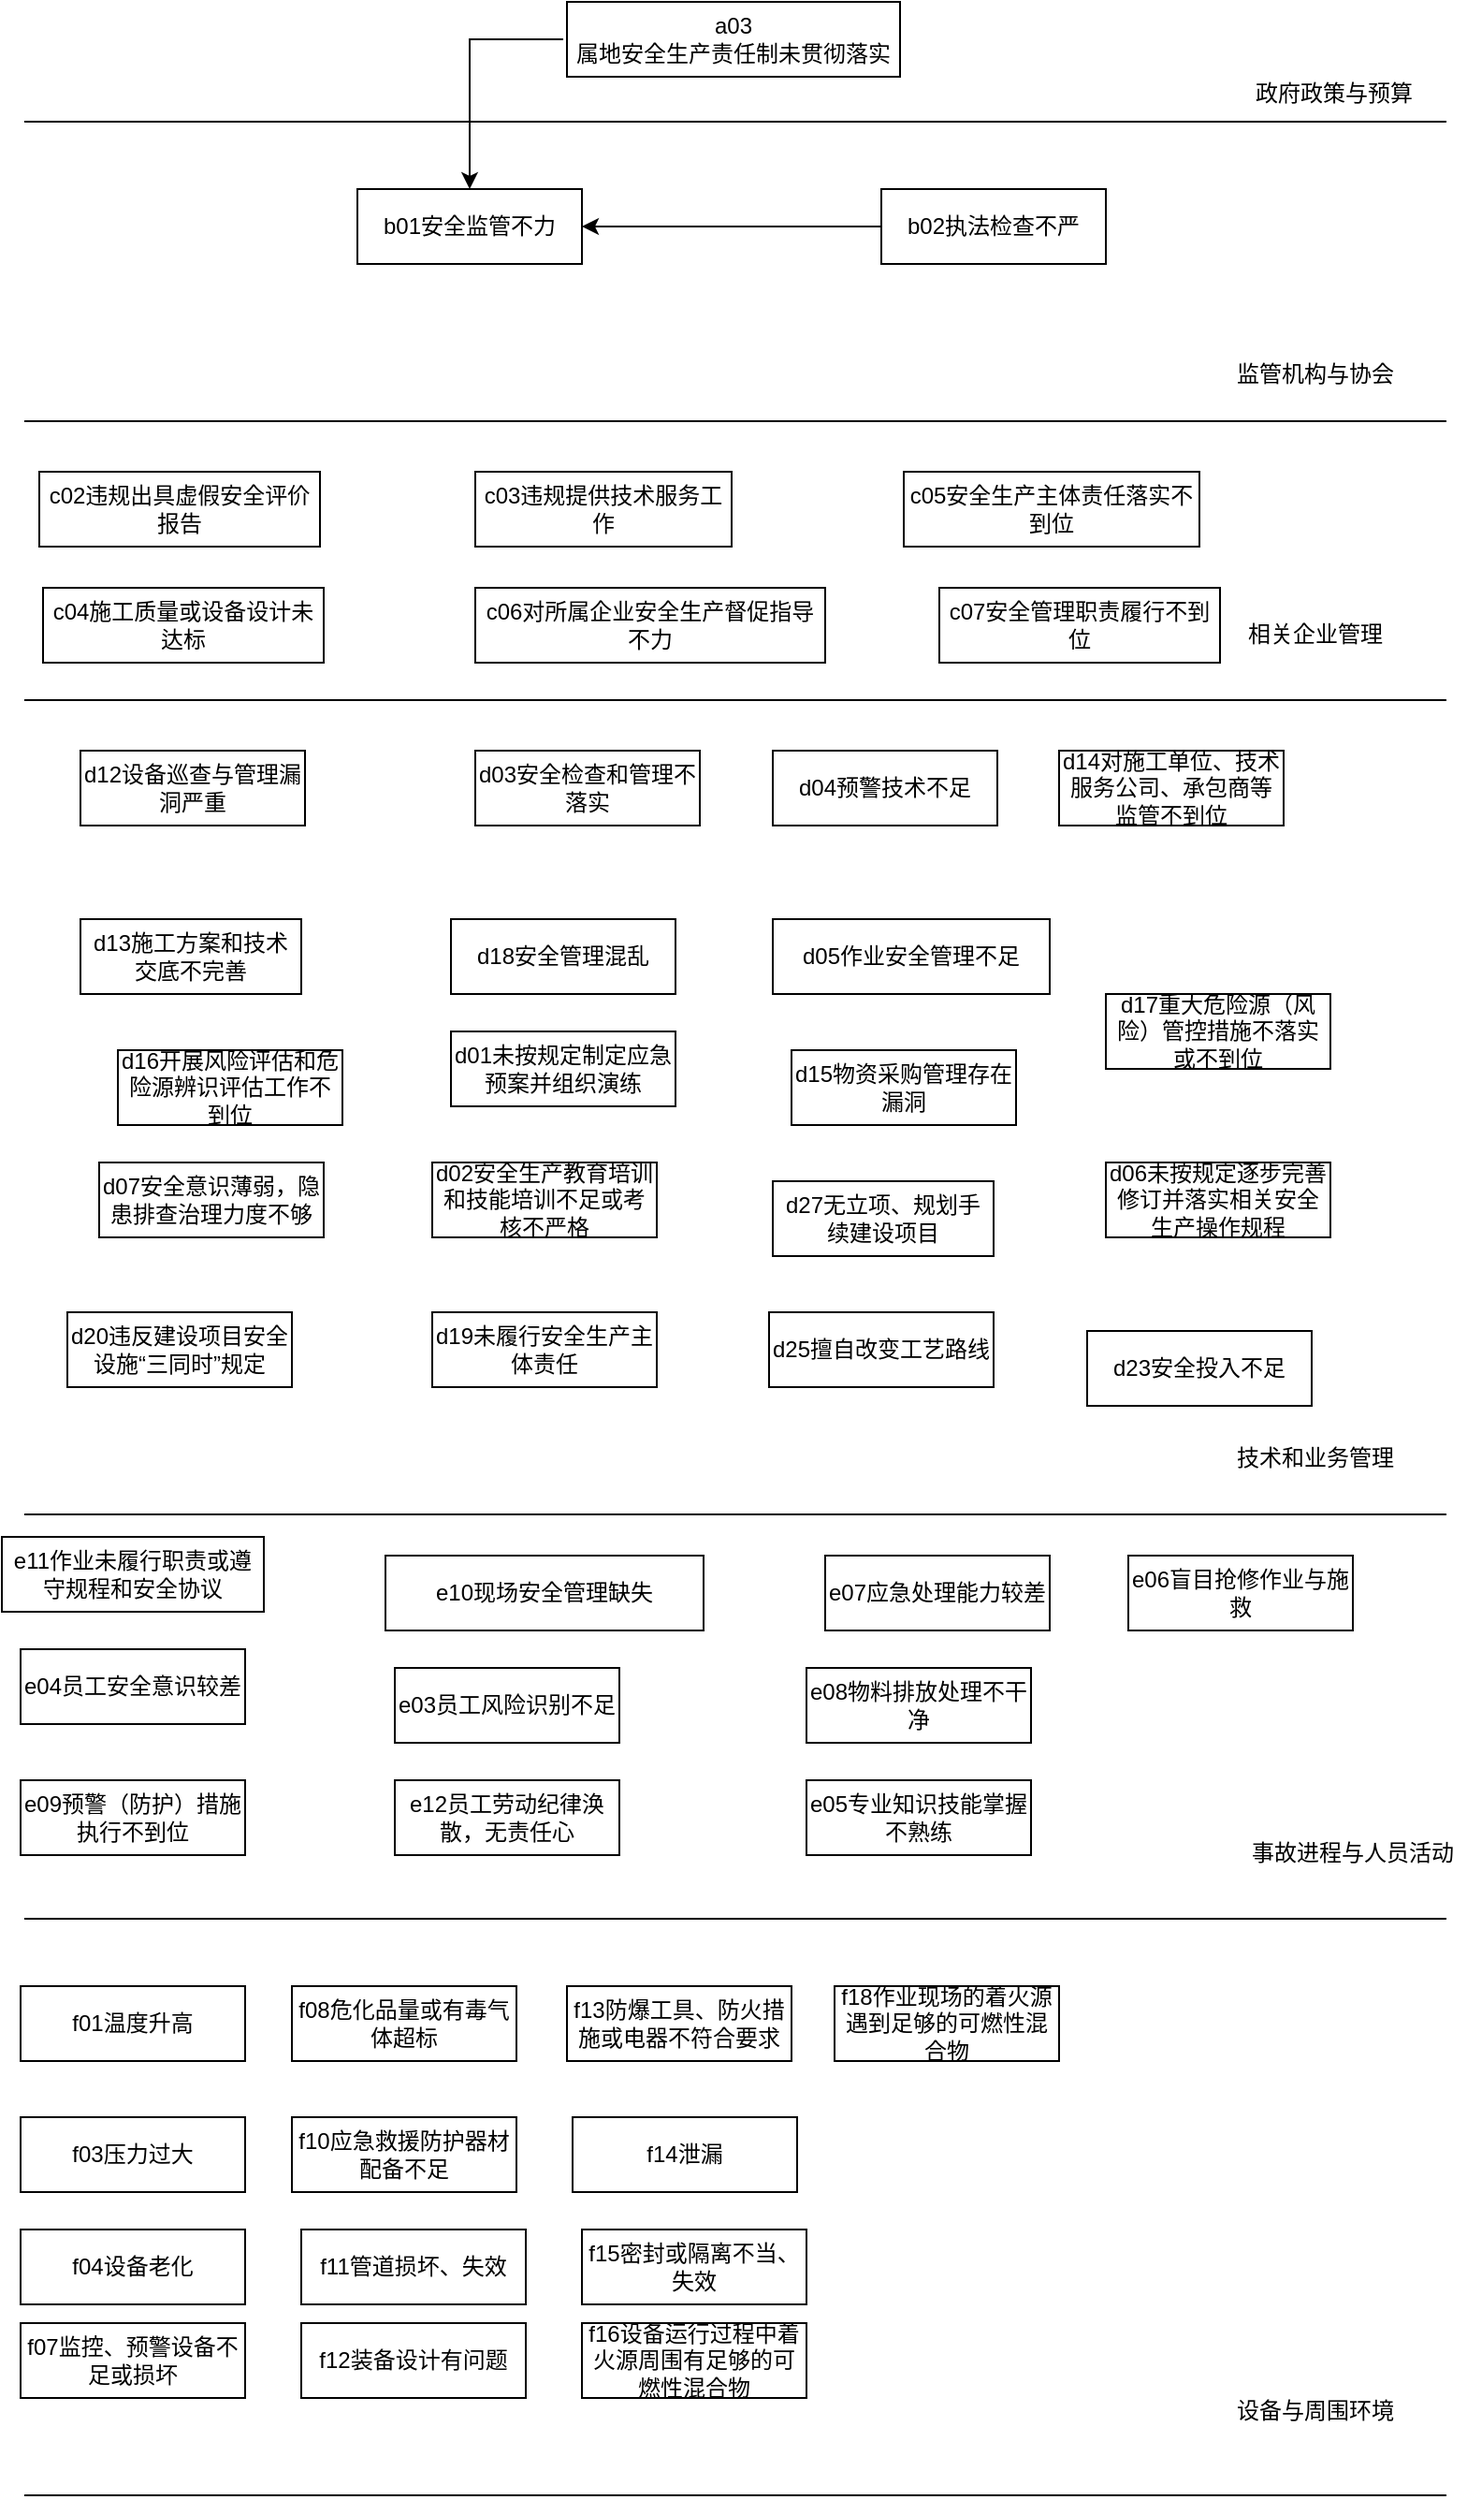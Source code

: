 <mxfile version="22.1.5" type="github">
  <diagram name="第 1 页" id="cSXOt_If06tRuQNw9_Id">
    <mxGraphModel dx="985" dy="551" grid="1" gridSize="10" guides="1" tooltips="1" connect="1" arrows="1" fold="1" page="1" pageScale="1" pageWidth="583" pageHeight="827" math="0" shadow="0">
      <root>
        <mxCell id="0" />
        <mxCell id="1" parent="0" />
        <mxCell id="D2HSwKxdKyaoGHdWPaQV-1" value="" style="endArrow=none;html=1;rounded=0;" parent="1" edge="1">
          <mxGeometry width="50" height="50" relative="1" as="geometry">
            <mxPoint x="202" y="244" as="sourcePoint" />
            <mxPoint x="962" y="244" as="targetPoint" />
          </mxGeometry>
        </mxCell>
        <mxCell id="D2HSwKxdKyaoGHdWPaQV-2" value="" style="endArrow=none;html=1;rounded=0;" parent="1" edge="1">
          <mxGeometry width="50" height="50" relative="1" as="geometry">
            <mxPoint x="202" y="404" as="sourcePoint" />
            <mxPoint x="962" y="404" as="targetPoint" />
          </mxGeometry>
        </mxCell>
        <mxCell id="D2HSwKxdKyaoGHdWPaQV-3" value="" style="endArrow=none;html=1;rounded=0;" parent="1" edge="1">
          <mxGeometry width="50" height="50" relative="1" as="geometry">
            <mxPoint x="202" y="553" as="sourcePoint" />
            <mxPoint x="962" y="553" as="targetPoint" />
          </mxGeometry>
        </mxCell>
        <mxCell id="D2HSwKxdKyaoGHdWPaQV-4" value="" style="endArrow=none;html=1;rounded=0;" parent="1" edge="1">
          <mxGeometry width="50" height="50" relative="1" as="geometry">
            <mxPoint x="202" y="988" as="sourcePoint" />
            <mxPoint x="962" y="988" as="targetPoint" />
          </mxGeometry>
        </mxCell>
        <mxCell id="D2HSwKxdKyaoGHdWPaQV-5" value="" style="endArrow=none;html=1;rounded=0;" parent="1" edge="1">
          <mxGeometry width="50" height="50" relative="1" as="geometry">
            <mxPoint x="202" y="1204" as="sourcePoint" />
            <mxPoint x="962" y="1204" as="targetPoint" />
          </mxGeometry>
        </mxCell>
        <mxCell id="D2HSwKxdKyaoGHdWPaQV-6" value="政府政策与预算" style="text;html=1;strokeColor=none;fillColor=none;align=center;verticalAlign=middle;whiteSpace=wrap;rounded=0;" parent="1" vertex="1">
          <mxGeometry x="852" y="214" width="100" height="30" as="geometry" />
        </mxCell>
        <mxCell id="D2HSwKxdKyaoGHdWPaQV-7" value="监管机构与协会" style="text;html=1;strokeColor=none;fillColor=none;align=center;verticalAlign=middle;whiteSpace=wrap;rounded=0;" parent="1" vertex="1">
          <mxGeometry x="842" y="364" width="100" height="30" as="geometry" />
        </mxCell>
        <mxCell id="D2HSwKxdKyaoGHdWPaQV-8" value="相关企业管理" style="text;html=1;strokeColor=none;fillColor=none;align=center;verticalAlign=middle;whiteSpace=wrap;rounded=0;" parent="1" vertex="1">
          <mxGeometry x="842" y="503" width="100" height="30" as="geometry" />
        </mxCell>
        <mxCell id="D2HSwKxdKyaoGHdWPaQV-9" value="技术和业务管理" style="text;html=1;strokeColor=none;fillColor=none;align=center;verticalAlign=middle;whiteSpace=wrap;rounded=0;" parent="1" vertex="1">
          <mxGeometry x="842" y="943" width="100" height="30" as="geometry" />
        </mxCell>
        <mxCell id="D2HSwKxdKyaoGHdWPaQV-10" value="事故进程与人员活动" style="text;html=1;strokeColor=none;fillColor=none;align=center;verticalAlign=middle;whiteSpace=wrap;rounded=0;" parent="1" vertex="1">
          <mxGeometry x="852" y="1154" width="120" height="30" as="geometry" />
        </mxCell>
        <mxCell id="D2HSwKxdKyaoGHdWPaQV-11" value="设备与周围环境" style="text;html=1;strokeColor=none;fillColor=none;align=center;verticalAlign=middle;whiteSpace=wrap;rounded=0;" parent="1" vertex="1">
          <mxGeometry x="842" y="1452" width="100" height="30" as="geometry" />
        </mxCell>
        <mxCell id="D2HSwKxdKyaoGHdWPaQV-12" value="" style="endArrow=none;html=1;rounded=0;" parent="1" edge="1">
          <mxGeometry width="50" height="50" relative="1" as="geometry">
            <mxPoint x="202" y="1512" as="sourcePoint" />
            <mxPoint x="962" y="1512" as="targetPoint" />
          </mxGeometry>
        </mxCell>
        <mxCell id="D2HSwKxdKyaoGHdWPaQV-16" value="a03&lt;br&gt;属地安全生产责任制未贯彻落实" style="rounded=0;whiteSpace=wrap;html=1;" parent="1" vertex="1">
          <mxGeometry x="492" y="180" width="178" height="40" as="geometry" />
        </mxCell>
        <mxCell id="D2HSwKxdKyaoGHdWPaQV-20" value="b01安全监管不力" style="rounded=0;whiteSpace=wrap;html=1;" parent="1" vertex="1">
          <mxGeometry x="380" y="280" width="120" height="40" as="geometry" />
        </mxCell>
        <mxCell id="D2HSwKxdKyaoGHdWPaQV-21" value="b02执法检查不严" style="rounded=0;whiteSpace=wrap;html=1;" parent="1" vertex="1">
          <mxGeometry x="660" y="280" width="120" height="40" as="geometry" />
        </mxCell>
        <mxCell id="D2HSwKxdKyaoGHdWPaQV-25" value="c02违规出具虚假安全评价报告" style="rounded=0;whiteSpace=wrap;html=1;" parent="1" vertex="1">
          <mxGeometry x="210" y="431" width="150" height="40" as="geometry" />
        </mxCell>
        <mxCell id="D2HSwKxdKyaoGHdWPaQV-26" value="c03违规提供技术服务工作" style="rounded=0;whiteSpace=wrap;html=1;" parent="1" vertex="1">
          <mxGeometry x="443" y="431" width="137" height="40" as="geometry" />
        </mxCell>
        <mxCell id="D2HSwKxdKyaoGHdWPaQV-28" value="c05安全生产主体责任落实不到位" style="rounded=0;whiteSpace=wrap;html=1;" parent="1" vertex="1">
          <mxGeometry x="672" y="431" width="158" height="40" as="geometry" />
        </mxCell>
        <mxCell id="D2HSwKxdKyaoGHdWPaQV-31" value="d01未按规定制定应急预案并组织演练" style="rounded=0;whiteSpace=wrap;html=1;" parent="1" vertex="1">
          <mxGeometry x="430" y="730" width="120" height="40" as="geometry" />
        </mxCell>
        <mxCell id="D2HSwKxdKyaoGHdWPaQV-32" value="d02安全生产教育培训和技能培训不足或考核不严格" style="rounded=0;whiteSpace=wrap;html=1;" parent="1" vertex="1">
          <mxGeometry x="420" y="800" width="120" height="40" as="geometry" />
        </mxCell>
        <mxCell id="D2HSwKxdKyaoGHdWPaQV-33" value="d03安全检查和管理不落实" style="rounded=0;whiteSpace=wrap;html=1;" parent="1" vertex="1">
          <mxGeometry x="443" y="580" width="120" height="40" as="geometry" />
        </mxCell>
        <mxCell id="D2HSwKxdKyaoGHdWPaQV-35" value="d05作业安全管理不足" style="rounded=0;whiteSpace=wrap;html=1;" parent="1" vertex="1">
          <mxGeometry x="602" y="670" width="148" height="40" as="geometry" />
        </mxCell>
        <mxCell id="D2HSwKxdKyaoGHdWPaQV-36" value="d06未按规定逐步完善修订并落实相关安全生产操作规程" style="rounded=0;whiteSpace=wrap;html=1;" parent="1" vertex="1">
          <mxGeometry x="780" y="800" width="120" height="40" as="geometry" />
        </mxCell>
        <mxCell id="D2HSwKxdKyaoGHdWPaQV-37" value="d07安全意识薄弱，隐患排查治理力度不够" style="rounded=0;whiteSpace=wrap;html=1;" parent="1" vertex="1">
          <mxGeometry x="242" y="800" width="120" height="40" as="geometry" />
        </mxCell>
        <mxCell id="D2HSwKxdKyaoGHdWPaQV-42" value="d12设备巡查与管理漏洞严重" style="rounded=0;whiteSpace=wrap;html=1;" parent="1" vertex="1">
          <mxGeometry x="232" y="580" width="120" height="40" as="geometry" />
        </mxCell>
        <mxCell id="D2HSwKxdKyaoGHdWPaQV-43" value="d13施工方案和技术交底不完善" style="rounded=0;whiteSpace=wrap;html=1;" parent="1" vertex="1">
          <mxGeometry x="232" y="670" width="118" height="40" as="geometry" />
        </mxCell>
        <mxCell id="D2HSwKxdKyaoGHdWPaQV-44" value="d14对施工单位、技术服务公司、承包商等监管不到位" style="rounded=0;whiteSpace=wrap;html=1;" parent="1" vertex="1">
          <mxGeometry x="755" y="580" width="120" height="40" as="geometry" />
        </mxCell>
        <mxCell id="D2HSwKxdKyaoGHdWPaQV-46" value="d16开展风险评估和危险源辨识评估工作不到位" style="rounded=0;whiteSpace=wrap;html=1;" parent="1" vertex="1">
          <mxGeometry x="252" y="740" width="120" height="40" as="geometry" />
        </mxCell>
        <mxCell id="D2HSwKxdKyaoGHdWPaQV-47" value="d17重大危险源（风险）管控措施不落实或不到位" style="rounded=0;whiteSpace=wrap;html=1;" parent="1" vertex="1">
          <mxGeometry x="780" y="710" width="120" height="40" as="geometry" />
        </mxCell>
        <mxCell id="D2HSwKxdKyaoGHdWPaQV-48" value="d18安全管理混乱" style="rounded=0;whiteSpace=wrap;html=1;" parent="1" vertex="1">
          <mxGeometry x="430" y="670" width="120" height="40" as="geometry" />
        </mxCell>
        <mxCell id="D2HSwKxdKyaoGHdWPaQV-49" value="d19未履行安全生产主体责任" style="rounded=0;whiteSpace=wrap;html=1;" parent="1" vertex="1">
          <mxGeometry x="420" y="880" width="120" height="40" as="geometry" />
        </mxCell>
        <mxCell id="D2HSwKxdKyaoGHdWPaQV-51" value="d23安全投入不足" style="rounded=0;whiteSpace=wrap;html=1;" parent="1" vertex="1">
          <mxGeometry x="770" y="890" width="120" height="40" as="geometry" />
        </mxCell>
        <mxCell id="D2HSwKxdKyaoGHdWPaQV-60" value="e06盲目抢修作业与施救" style="rounded=0;whiteSpace=wrap;html=1;" parent="1" vertex="1">
          <mxGeometry x="792" y="1010" width="120" height="40" as="geometry" />
        </mxCell>
        <mxCell id="D2HSwKxdKyaoGHdWPaQV-61" value="e11作业未履行职责或遵守规程和安全协议" style="rounded=0;whiteSpace=wrap;html=1;" parent="1" vertex="1">
          <mxGeometry x="190" y="1000" width="140" height="40" as="geometry" />
        </mxCell>
        <mxCell id="D2HSwKxdKyaoGHdWPaQV-63" value="e07应急处理能力较差" style="rounded=0;whiteSpace=wrap;html=1;" parent="1" vertex="1">
          <mxGeometry x="630" y="1010" width="120" height="40" as="geometry" />
        </mxCell>
        <mxCell id="D2HSwKxdKyaoGHdWPaQV-65" value="e03员工风险识别不足" style="rounded=0;whiteSpace=wrap;html=1;" parent="1" vertex="1">
          <mxGeometry x="400" y="1070" width="120" height="40" as="geometry" />
        </mxCell>
        <mxCell id="D2HSwKxdKyaoGHdWPaQV-68" value="e04员工安全意识较差" style="rounded=0;whiteSpace=wrap;html=1;" parent="1" vertex="1">
          <mxGeometry x="200" y="1060" width="120" height="40" as="geometry" />
        </mxCell>
        <mxCell id="D2HSwKxdKyaoGHdWPaQV-70" value="e12员工劳动纪律涣散，无责任心" style="rounded=0;whiteSpace=wrap;html=1;" parent="1" vertex="1">
          <mxGeometry x="400" y="1130" width="120" height="40" as="geometry" />
        </mxCell>
        <mxCell id="D2HSwKxdKyaoGHdWPaQV-71" value="e05专业知识技能掌握不熟练" style="rounded=0;whiteSpace=wrap;html=1;" parent="1" vertex="1">
          <mxGeometry x="620" y="1130" width="120" height="40" as="geometry" />
        </mxCell>
        <mxCell id="D2HSwKxdKyaoGHdWPaQV-72" value="e10现场安全管理缺失" style="rounded=0;whiteSpace=wrap;html=1;" parent="1" vertex="1">
          <mxGeometry x="395" y="1010" width="170" height="40" as="geometry" />
        </mxCell>
        <mxCell id="D2HSwKxdKyaoGHdWPaQV-85" value="f03压力过大" style="rounded=0;whiteSpace=wrap;html=1;" parent="1" vertex="1">
          <mxGeometry x="200" y="1310" width="120" height="40" as="geometry" />
        </mxCell>
        <mxCell id="cpaYwVjUg7fbwdwy47s0-3" value="" style="endArrow=classic;html=1;rounded=0;entryX=0.5;entryY=0;entryDx=0;entryDy=0;" edge="1" parent="1" target="D2HSwKxdKyaoGHdWPaQV-20">
          <mxGeometry width="50" height="50" relative="1" as="geometry">
            <mxPoint x="490" y="200" as="sourcePoint" />
            <mxPoint x="442" y="280" as="targetPoint" />
            <Array as="points">
              <mxPoint x="440" y="200" />
            </Array>
          </mxGeometry>
        </mxCell>
        <mxCell id="cpaYwVjUg7fbwdwy47s0-4" value="" style="endArrow=classic;html=1;rounded=0;entryX=1;entryY=0.5;entryDx=0;entryDy=0;" edge="1" parent="1" target="D2HSwKxdKyaoGHdWPaQV-20">
          <mxGeometry width="50" height="50" relative="1" as="geometry">
            <mxPoint x="660" y="300" as="sourcePoint" />
            <mxPoint x="710" y="250" as="targetPoint" />
          </mxGeometry>
        </mxCell>
        <mxCell id="cpaYwVjUg7fbwdwy47s0-5" value="c04施工质量或设备设计未达标" style="rounded=0;whiteSpace=wrap;html=1;" vertex="1" parent="1">
          <mxGeometry x="212" y="493" width="150" height="40" as="geometry" />
        </mxCell>
        <mxCell id="cpaYwVjUg7fbwdwy47s0-6" value="c06对所属企业安全生产督促指导不力" style="rounded=0;whiteSpace=wrap;html=1;" vertex="1" parent="1">
          <mxGeometry x="443" y="493" width="187" height="40" as="geometry" />
        </mxCell>
        <mxCell id="cpaYwVjUg7fbwdwy47s0-7" value="c07安全管理职责履行不到位" style="rounded=0;whiteSpace=wrap;html=1;" vertex="1" parent="1">
          <mxGeometry x="691" y="493" width="150" height="40" as="geometry" />
        </mxCell>
        <mxCell id="cpaYwVjUg7fbwdwy47s0-9" value="d04预警技术不足" style="rounded=0;whiteSpace=wrap;html=1;" vertex="1" parent="1">
          <mxGeometry x="602" y="580" width="120" height="40" as="geometry" />
        </mxCell>
        <mxCell id="cpaYwVjUg7fbwdwy47s0-10" value="d15物资采购管理存在漏洞" style="rounded=0;whiteSpace=wrap;html=1;" vertex="1" parent="1">
          <mxGeometry x="612" y="740" width="120" height="40" as="geometry" />
        </mxCell>
        <mxCell id="cpaYwVjUg7fbwdwy47s0-11" value="d20违反建设项目安全设施“三同时”规定" style="rounded=0;whiteSpace=wrap;html=1;" vertex="1" parent="1">
          <mxGeometry x="225" y="880" width="120" height="40" as="geometry" />
        </mxCell>
        <mxCell id="cpaYwVjUg7fbwdwy47s0-12" value="d25擅自改变工艺路线" style="rounded=0;whiteSpace=wrap;html=1;" vertex="1" parent="1">
          <mxGeometry x="600" y="880" width="120" height="40" as="geometry" />
        </mxCell>
        <mxCell id="cpaYwVjUg7fbwdwy47s0-13" value="d27无立项、规划手续建设项目" style="rounded=0;whiteSpace=wrap;html=1;" vertex="1" parent="1">
          <mxGeometry x="602" y="810" width="118" height="40" as="geometry" />
        </mxCell>
        <mxCell id="cpaYwVjUg7fbwdwy47s0-14" value="e08物料排放处理不干净" style="rounded=0;whiteSpace=wrap;html=1;" vertex="1" parent="1">
          <mxGeometry x="620" y="1070" width="120" height="40" as="geometry" />
        </mxCell>
        <mxCell id="cpaYwVjUg7fbwdwy47s0-15" value="e09预警（防护）措施执行不到位" style="rounded=0;whiteSpace=wrap;html=1;" vertex="1" parent="1">
          <mxGeometry x="200" y="1130" width="120" height="40" as="geometry" />
        </mxCell>
        <mxCell id="cpaYwVjUg7fbwdwy47s0-16" value="f01温度升高" style="rounded=0;whiteSpace=wrap;html=1;" vertex="1" parent="1">
          <mxGeometry x="200" y="1240" width="120" height="40" as="geometry" />
        </mxCell>
        <mxCell id="cpaYwVjUg7fbwdwy47s0-17" value="f04设备老化" style="rounded=0;whiteSpace=wrap;html=1;" vertex="1" parent="1">
          <mxGeometry x="200" y="1370" width="120" height="40" as="geometry" />
        </mxCell>
        <mxCell id="cpaYwVjUg7fbwdwy47s0-18" value="f07监控、预警设备不足或损坏" style="rounded=0;whiteSpace=wrap;html=1;" vertex="1" parent="1">
          <mxGeometry x="200" y="1420" width="120" height="40" as="geometry" />
        </mxCell>
        <mxCell id="cpaYwVjUg7fbwdwy47s0-19" value="f08危化品量或有毒气体超标" style="rounded=0;whiteSpace=wrap;html=1;" vertex="1" parent="1">
          <mxGeometry x="345" y="1240" width="120" height="40" as="geometry" />
        </mxCell>
        <mxCell id="cpaYwVjUg7fbwdwy47s0-20" value="f10应急救援防护器材配备不足" style="rounded=0;whiteSpace=wrap;html=1;" vertex="1" parent="1">
          <mxGeometry x="345" y="1310" width="120" height="40" as="geometry" />
        </mxCell>
        <mxCell id="cpaYwVjUg7fbwdwy47s0-21" value="f11管道损坏、失效" style="rounded=0;whiteSpace=wrap;html=1;" vertex="1" parent="1">
          <mxGeometry x="350" y="1370" width="120" height="40" as="geometry" />
        </mxCell>
        <mxCell id="cpaYwVjUg7fbwdwy47s0-22" value="f12装备设计有问题" style="rounded=0;whiteSpace=wrap;html=1;" vertex="1" parent="1">
          <mxGeometry x="350" y="1420" width="120" height="40" as="geometry" />
        </mxCell>
        <mxCell id="cpaYwVjUg7fbwdwy47s0-23" value="f13防爆工具、防火措施或电器不符合要求" style="rounded=0;whiteSpace=wrap;html=1;" vertex="1" parent="1">
          <mxGeometry x="492" y="1240" width="120" height="40" as="geometry" />
        </mxCell>
        <mxCell id="cpaYwVjUg7fbwdwy47s0-24" value="f14泄漏" style="rounded=0;whiteSpace=wrap;html=1;" vertex="1" parent="1">
          <mxGeometry x="495" y="1310" width="120" height="40" as="geometry" />
        </mxCell>
        <mxCell id="cpaYwVjUg7fbwdwy47s0-25" value="f15密封或隔离不当、失效" style="rounded=0;whiteSpace=wrap;html=1;" vertex="1" parent="1">
          <mxGeometry x="500" y="1370" width="120" height="40" as="geometry" />
        </mxCell>
        <mxCell id="cpaYwVjUg7fbwdwy47s0-26" value="f16设备运行过程中着火源周围有足够的可燃性混合物" style="rounded=0;whiteSpace=wrap;html=1;" vertex="1" parent="1">
          <mxGeometry x="500" y="1420" width="120" height="40" as="geometry" />
        </mxCell>
        <mxCell id="cpaYwVjUg7fbwdwy47s0-27" value="f18作业现场的着火源遇到足够的可燃性混合物" style="rounded=0;whiteSpace=wrap;html=1;" vertex="1" parent="1">
          <mxGeometry x="635" y="1240" width="120" height="40" as="geometry" />
        </mxCell>
      </root>
    </mxGraphModel>
  </diagram>
</mxfile>
